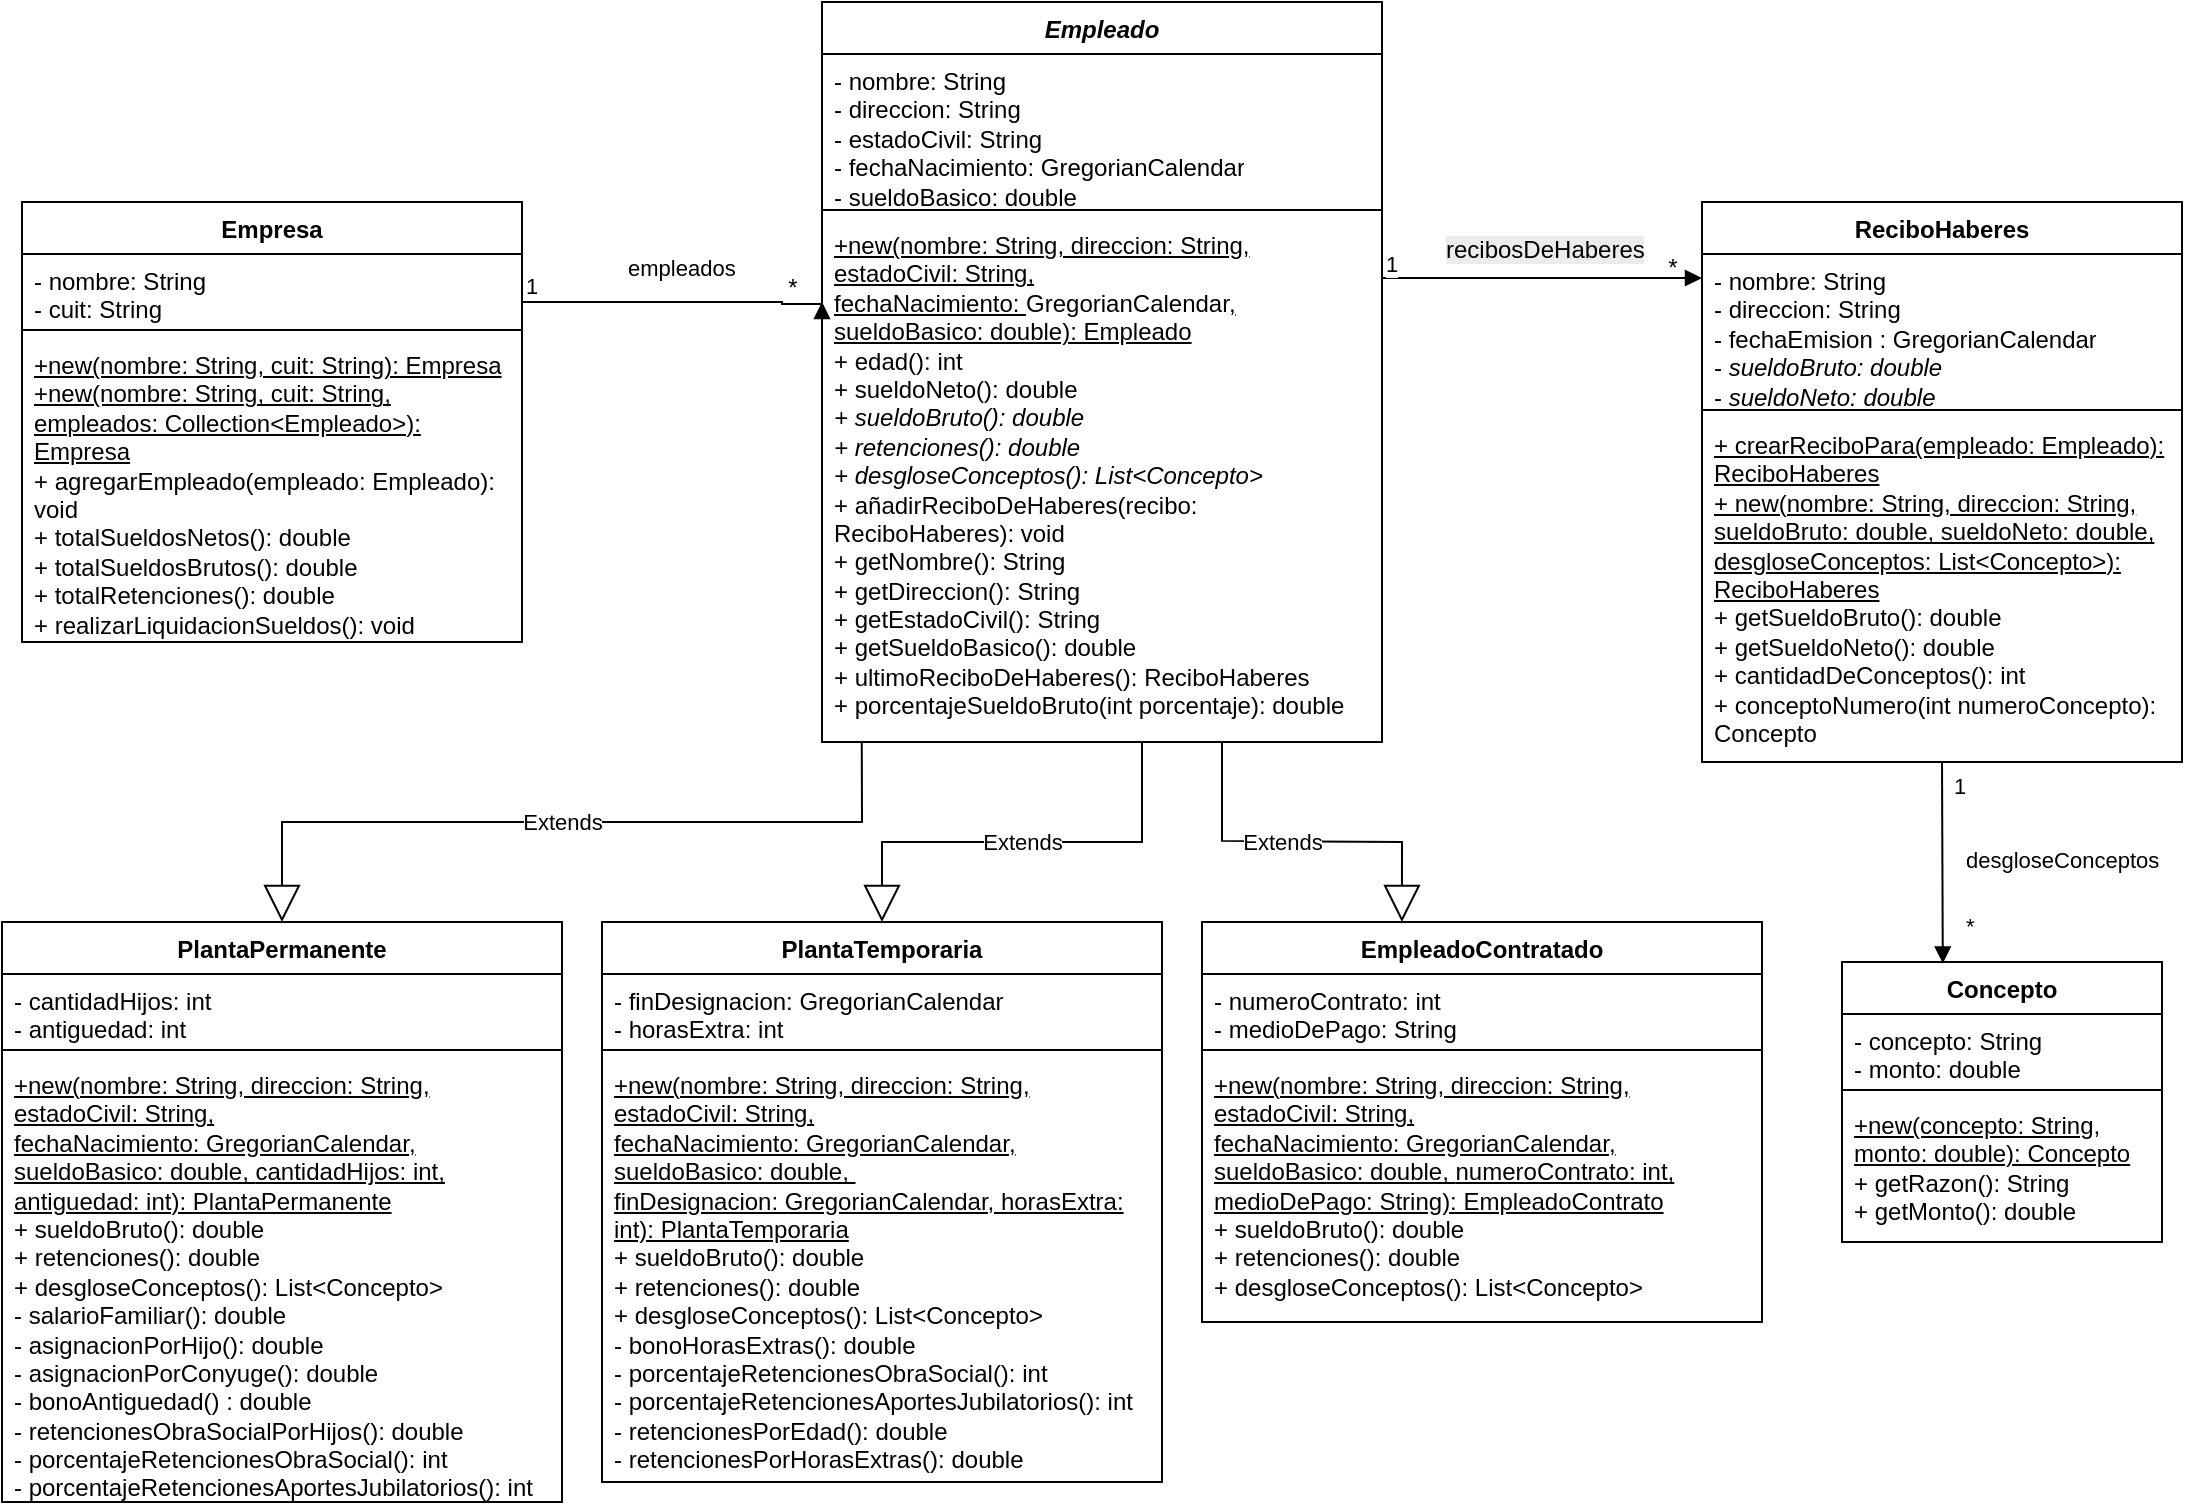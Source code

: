 <mxfile version="26.2.8">
  <diagram name="Página-1" id="iM1ATT2iUyX-c64W9mBz">
    <mxGraphModel dx="832" dy="432" grid="1" gridSize="10" guides="1" tooltips="1" connect="1" arrows="1" fold="1" page="1" pageScale="1" pageWidth="583" pageHeight="827" math="0" shadow="0">
      <root>
        <mxCell id="0" />
        <mxCell id="1" parent="0" />
        <mxCell id="am1LV9LO4R9SNQOCWqpo-2" value="Empresa" style="swimlane;fontStyle=1;align=center;verticalAlign=top;childLayout=stackLayout;horizontal=1;startSize=26;horizontalStack=0;resizeParent=1;resizeParentMax=0;resizeLast=0;collapsible=1;marginBottom=0;whiteSpace=wrap;html=1;" parent="1" vertex="1">
          <mxGeometry x="40" y="170" width="250" height="220" as="geometry" />
        </mxCell>
        <mxCell id="am1LV9LO4R9SNQOCWqpo-3" value="- nombre: String&lt;div&gt;- cuit: String&lt;/div&gt;" style="text;strokeColor=none;fillColor=none;align=left;verticalAlign=top;spacingLeft=4;spacingRight=4;overflow=hidden;rotatable=0;points=[[0,0.5],[1,0.5]];portConstraint=eastwest;whiteSpace=wrap;html=1;" parent="am1LV9LO4R9SNQOCWqpo-2" vertex="1">
          <mxGeometry y="26" width="250" height="34" as="geometry" />
        </mxCell>
        <mxCell id="am1LV9LO4R9SNQOCWqpo-4" value="" style="line;strokeWidth=1;fillColor=none;align=left;verticalAlign=middle;spacingTop=-1;spacingLeft=3;spacingRight=3;rotatable=0;labelPosition=right;points=[];portConstraint=eastwest;strokeColor=inherit;" parent="am1LV9LO4R9SNQOCWqpo-2" vertex="1">
          <mxGeometry y="60" width="250" height="8" as="geometry" />
        </mxCell>
        <mxCell id="am1LV9LO4R9SNQOCWqpo-5" value="&lt;div&gt;&lt;u&gt;+new(nombre: String, cuit: String): Empresa&lt;/u&gt;&lt;u&gt;&lt;br&gt;+new(nombre: String, cuit: String, empleados: Collection&amp;lt;Empleado&amp;gt;): Empresa&lt;/u&gt;&lt;/div&gt;&lt;div&gt;+ agregarEmpleado(empleado: Empleado): void&lt;/div&gt;+ totalSueldosNetos(): double&lt;br&gt;+ totalSueldosBrutos(): double&lt;br&gt;+ totalRetenciones(): double&lt;br&gt;+ realizarLiquidacionSueldos(): void&lt;div&gt;&lt;br/&gt;&lt;/div&gt;" style="text;strokeColor=none;fillColor=none;align=left;verticalAlign=top;spacingLeft=4;spacingRight=4;overflow=hidden;rotatable=0;points=[[0,0.5],[1,0.5]];portConstraint=eastwest;whiteSpace=wrap;html=1;" parent="am1LV9LO4R9SNQOCWqpo-2" vertex="1">
          <mxGeometry y="68" width="250" height="152" as="geometry" />
        </mxCell>
        <mxCell id="am1LV9LO4R9SNQOCWqpo-6" value="&lt;i&gt;Empleado&lt;/i&gt;" style="swimlane;fontStyle=1;align=center;verticalAlign=top;childLayout=stackLayout;horizontal=1;startSize=26;horizontalStack=0;resizeParent=1;resizeParentMax=0;resizeLast=0;collapsible=1;marginBottom=0;whiteSpace=wrap;html=1;" parent="1" vertex="1">
          <mxGeometry x="440" y="70" width="280" height="370" as="geometry">
            <mxRectangle x="440" y="170" width="90" height="30" as="alternateBounds" />
          </mxGeometry>
        </mxCell>
        <mxCell id="am1LV9LO4R9SNQOCWqpo-7" value="- nombre: String&lt;div&gt;- direccion: String&lt;/div&gt;&lt;div&gt;- estadoCivil: String&lt;/div&gt;&lt;div&gt;- fechaNacimiento: GregorianCalendar&lt;br&gt;- sueldoBasico: double&lt;br&gt;&lt;/div&gt;" style="text;strokeColor=none;fillColor=none;align=left;verticalAlign=top;spacingLeft=4;spacingRight=4;overflow=hidden;rotatable=0;points=[[0,0.5],[1,0.5]];portConstraint=eastwest;whiteSpace=wrap;html=1;" parent="am1LV9LO4R9SNQOCWqpo-6" vertex="1">
          <mxGeometry y="26" width="280" height="74" as="geometry" />
        </mxCell>
        <mxCell id="am1LV9LO4R9SNQOCWqpo-8" value="" style="line;strokeWidth=1;fillColor=none;align=left;verticalAlign=middle;spacingTop=-1;spacingLeft=3;spacingRight=3;rotatable=0;labelPosition=right;points=[];portConstraint=eastwest;strokeColor=inherit;" parent="am1LV9LO4R9SNQOCWqpo-6" vertex="1">
          <mxGeometry y="100" width="280" height="8" as="geometry" />
        </mxCell>
        <mxCell id="am1LV9LO4R9SNQOCWqpo-9" value="&lt;u&gt;+new(nombre: String, direccion: String, estadoCivil: String, fechaNacimiento:&amp;nbsp;&lt;/u&gt;GregorianCalendar&lt;u&gt;, sueldoBasico: double): Empleado&lt;/u&gt;&lt;br&gt;+ edad(): int&lt;br&gt;+ sueldoNeto()&lt;span style=&quot;color: light-dark(rgb(0, 0, 0), rgb(255, 255, 255)); background-color: transparent;&quot;&gt;: double&lt;/span&gt;&lt;br&gt;&lt;div&gt;&lt;i&gt;+ sueldoBruto(): double&lt;br&gt;+ retenciones()&lt;span style=&quot;background-color: transparent; color: light-dark(rgb(0, 0, 0), rgb(255, 255, 255));&quot;&gt;: double&lt;/span&gt;&lt;/i&gt;&lt;/div&gt;&lt;div&gt;&lt;span style=&quot;background-color: transparent; color: light-dark(rgb(0, 0, 0), rgb(255, 255, 255));&quot;&gt;&lt;i&gt;+ desgloseConceptos(): List&amp;lt;Concepto&amp;gt;&lt;br&gt;&lt;/i&gt;&lt;/span&gt;+ añadirReciboDeHaberes(recibo: ReciboHaberes): void&lt;br&gt;+ getNombre(): String&lt;/div&gt;&lt;div&gt;+ getDireccion(): String&lt;/div&gt;&lt;div&gt;+ getEstadoCivil(): String&lt;br&gt;+ getSueldoBasico(): double&lt;/div&gt;&lt;div&gt;+ ultimoReciboDeHaberes(): ReciboHaberes&lt;/div&gt;&lt;div&gt;+ porcentajeSueldoBruto(int porcentaje): double&lt;i&gt;&lt;/i&gt;&lt;/div&gt;" style="text;strokeColor=none;fillColor=none;align=left;verticalAlign=top;spacingLeft=4;spacingRight=4;overflow=hidden;rotatable=0;points=[[0,0.5],[1,0.5]];portConstraint=eastwest;whiteSpace=wrap;html=1;" parent="am1LV9LO4R9SNQOCWqpo-6" vertex="1">
          <mxGeometry y="108" width="280" height="262" as="geometry" />
        </mxCell>
        <mxCell id="am1LV9LO4R9SNQOCWqpo-14" value="empleados" style="endArrow=block;endFill=1;html=1;edgeStyle=orthogonalEdgeStyle;align=left;verticalAlign=top;rounded=0;" parent="1" edge="1">
          <mxGeometry x="-0.338" y="30" relative="1" as="geometry">
            <mxPoint x="290" y="220" as="sourcePoint" />
            <mxPoint x="440" y="220" as="targetPoint" />
            <Array as="points">
              <mxPoint x="420" y="220" />
              <mxPoint x="420" y="221" />
            </Array>
            <mxPoint as="offset" />
          </mxGeometry>
        </mxCell>
        <mxCell id="am1LV9LO4R9SNQOCWqpo-15" value="1" style="edgeLabel;resizable=0;html=1;align=left;verticalAlign=bottom;" parent="am1LV9LO4R9SNQOCWqpo-14" connectable="0" vertex="1">
          <mxGeometry x="-1" relative="1" as="geometry" />
        </mxCell>
        <mxCell id="am1LV9LO4R9SNQOCWqpo-16" value="*" style="text;html=1;align=center;verticalAlign=middle;resizable=0;points=[];autosize=1;strokeColor=none;fillColor=none;" parent="1" vertex="1">
          <mxGeometry x="410" y="198" width="30" height="30" as="geometry" />
        </mxCell>
        <mxCell id="am1LV9LO4R9SNQOCWqpo-19" value="PlantaPermanente" style="swimlane;fontStyle=1;align=center;verticalAlign=top;childLayout=stackLayout;horizontal=1;startSize=26;horizontalStack=0;resizeParent=1;resizeParentMax=0;resizeLast=0;collapsible=1;marginBottom=0;whiteSpace=wrap;html=1;" parent="1" vertex="1">
          <mxGeometry x="30" y="530" width="280" height="290" as="geometry" />
        </mxCell>
        <mxCell id="am1LV9LO4R9SNQOCWqpo-20" value="- cantidadHijos: int&lt;div&gt;- antiguedad: int&lt;/div&gt;" style="text;strokeColor=none;fillColor=none;align=left;verticalAlign=top;spacingLeft=4;spacingRight=4;overflow=hidden;rotatable=0;points=[[0,0.5],[1,0.5]];portConstraint=eastwest;whiteSpace=wrap;html=1;" parent="am1LV9LO4R9SNQOCWqpo-19" vertex="1">
          <mxGeometry y="26" width="280" height="34" as="geometry" />
        </mxCell>
        <mxCell id="am1LV9LO4R9SNQOCWqpo-21" value="" style="line;strokeWidth=1;fillColor=none;align=left;verticalAlign=middle;spacingTop=-1;spacingLeft=3;spacingRight=3;rotatable=0;labelPosition=right;points=[];portConstraint=eastwest;strokeColor=inherit;" parent="am1LV9LO4R9SNQOCWqpo-19" vertex="1">
          <mxGeometry y="60" width="280" height="8" as="geometry" />
        </mxCell>
        <mxCell id="am1LV9LO4R9SNQOCWqpo-22" value="&lt;u&gt;+new(&lt;/u&gt;&lt;u&gt;nombre: String, direccion: String, estadoCivil: String, fechaNacimiento:&amp;nbsp;GregorianCalendar, sueldoBasico: double,&amp;nbsp;&lt;/u&gt;&lt;u&gt;cantidadHijos: int, antiguedad: int): PlantaPermanente&lt;/u&gt;&lt;br&gt;+ sueldoBruto(): double&lt;br&gt;+ retenciones()&lt;span style=&quot;color: light-dark(rgb(0, 0, 0), rgb(255, 255, 255)); background-color: transparent;&quot;&gt;: double&lt;br&gt;&lt;/span&gt;+ desgloseConceptos(): List&amp;lt;Concepto&amp;gt;&lt;span style=&quot;color: light-dark(rgb(0, 0, 0), rgb(255, 255, 255)); background-color: transparent;&quot;&gt;&lt;br&gt;- salarioFamiliar(): double&lt;br&gt;- asignacionPorHijo(): double&lt;/span&gt;&lt;div&gt;&lt;span style=&quot;color: light-dark(rgb(0, 0, 0), rgb(255, 255, 255)); background-color: transparent;&quot;&gt;- asignacionPorConyuge(): double&lt;/span&gt;&lt;/div&gt;&lt;div&gt;&lt;span style=&quot;color: light-dark(rgb(0, 0, 0), rgb(255, 255, 255)); background-color: transparent;&quot;&gt;- bonoAntiguedad() : double&lt;br&gt;- retencionesObraSocialPorHijos(): double&lt;br&gt;&lt;/span&gt;- porcentajeRetencionesObraSocial(): int&lt;span style=&quot;color: light-dark(rgb(0, 0, 0), rgb(255, 255, 255)); background-color: transparent;&quot;&gt;&lt;br&gt;&lt;/span&gt;- porcentajeRetencionesAportesJubilatorios(): int&lt;span style=&quot;color: light-dark(rgb(0, 0, 0), rgb(255, 255, 255)); background-color: transparent;&quot;&gt;&lt;/span&gt;&lt;/div&gt;" style="text;strokeColor=none;fillColor=none;align=left;verticalAlign=top;spacingLeft=4;spacingRight=4;overflow=hidden;rotatable=0;points=[[0,0.5],[1,0.5]];portConstraint=eastwest;whiteSpace=wrap;html=1;" parent="am1LV9LO4R9SNQOCWqpo-19" vertex="1">
          <mxGeometry y="68" width="280" height="222" as="geometry" />
        </mxCell>
        <mxCell id="am1LV9LO4R9SNQOCWqpo-23" value="Extends" style="endArrow=block;endSize=16;endFill=0;html=1;rounded=0;entryX=0.5;entryY=0;entryDx=0;entryDy=0;" parent="1" target="am1LV9LO4R9SNQOCWqpo-33" edge="1">
          <mxGeometry width="160" relative="1" as="geometry">
            <mxPoint x="600" y="440" as="sourcePoint" />
            <mxPoint x="840.1" y="499.44" as="targetPoint" />
            <Array as="points">
              <mxPoint x="600" y="490" />
              <mxPoint x="470" y="490" />
            </Array>
          </mxGeometry>
        </mxCell>
        <mxCell id="am1LV9LO4R9SNQOCWqpo-26" value="Extends" style="endArrow=block;endSize=16;endFill=0;html=1;rounded=0;entryX=0.5;entryY=0;entryDx=0;entryDy=0;exitX=0.071;exitY=0.998;exitDx=0;exitDy=0;exitPerimeter=0;" parent="1" source="am1LV9LO4R9SNQOCWqpo-9" target="am1LV9LO4R9SNQOCWqpo-19" edge="1">
          <mxGeometry width="160" relative="1" as="geometry">
            <mxPoint x="460" y="460" as="sourcePoint" />
            <mxPoint x="520.17" y="531" as="targetPoint" />
            <Array as="points">
              <mxPoint x="460" y="480" />
              <mxPoint x="170" y="480" />
            </Array>
          </mxGeometry>
        </mxCell>
        <mxCell id="am1LV9LO4R9SNQOCWqpo-33" value="PlantaTemporaria" style="swimlane;fontStyle=1;align=center;verticalAlign=top;childLayout=stackLayout;horizontal=1;startSize=26;horizontalStack=0;resizeParent=1;resizeParentMax=0;resizeLast=0;collapsible=1;marginBottom=0;whiteSpace=wrap;html=1;" parent="1" vertex="1">
          <mxGeometry x="330" y="530" width="280" height="280" as="geometry" />
        </mxCell>
        <mxCell id="am1LV9LO4R9SNQOCWqpo-34" value="- finDesignacion:&amp;nbsp;&lt;span style=&quot;color: light-dark(rgb(0, 0, 0), rgb(255, 255, 255)); background-color: transparent;&quot;&gt;GregorianCalendar&lt;/span&gt;&lt;div&gt;- horasExtra: int&lt;br&gt;&lt;br&gt;&lt;/div&gt;" style="text;strokeColor=none;fillColor=none;align=left;verticalAlign=top;spacingLeft=4;spacingRight=4;overflow=hidden;rotatable=0;points=[[0,0.5],[1,0.5]];portConstraint=eastwest;whiteSpace=wrap;html=1;" parent="am1LV9LO4R9SNQOCWqpo-33" vertex="1">
          <mxGeometry y="26" width="280" height="34" as="geometry" />
        </mxCell>
        <mxCell id="am1LV9LO4R9SNQOCWqpo-35" value="" style="line;strokeWidth=1;fillColor=none;align=left;verticalAlign=middle;spacingTop=-1;spacingLeft=3;spacingRight=3;rotatable=0;labelPosition=right;points=[];portConstraint=eastwest;strokeColor=inherit;" parent="am1LV9LO4R9SNQOCWqpo-33" vertex="1">
          <mxGeometry y="60" width="280" height="8" as="geometry" />
        </mxCell>
        <mxCell id="am1LV9LO4R9SNQOCWqpo-36" value="&lt;div&gt;&lt;u&gt;+new(&lt;/u&gt;&lt;u style=&quot;background-color: transparent; color: light-dark(rgb(0, 0, 0), rgb(255, 255, 255));&quot;&gt;nombre: String, direccion: String, estadoCivil: String, fechaNacimiento:&amp;nbsp;&lt;/u&gt;&lt;span style=&quot;background-color: transparent; color: light-dark(rgb(0, 0, 0), rgb(255, 255, 255));&quot;&gt;&lt;u&gt;GregorianCalendar&lt;/u&gt;&lt;/span&gt;&lt;u style=&quot;background-color: transparent; color: light-dark(rgb(0, 0, 0), rgb(255, 255, 255));&quot;&gt;, sueldoBasico: double,&amp;nbsp;&lt;/u&gt;&lt;/div&gt;&lt;div&gt;&lt;u style=&quot;background-color: transparent; color: light-dark(rgb(0, 0, 0), rgb(255, 255, 255));&quot;&gt;finDesignacion:&amp;nbsp;GregorianCalendar, horasExtra: int): PlantaTemporaria&lt;/u&gt;&lt;/div&gt;+ sueldoBruto(): double&lt;br&gt;+ retenciones()&lt;span style=&quot;color: light-dark(rgb(0, 0, 0), rgb(255, 255, 255)); background-color: transparent;&quot;&gt;: double&lt;br&gt;&lt;/span&gt;+ desgloseConceptos(): List&amp;lt;Concepto&amp;gt;&lt;span style=&quot;color: light-dark(rgb(0, 0, 0), rgb(255, 255, 255)); background-color: transparent;&quot;&gt;&lt;br&gt;- bonoHorasExtras(): double&lt;br&gt;&lt;/span&gt;- porcentajeRetencionesObraSocial(): int&lt;span style=&quot;color: light-dark(rgb(0, 0, 0), rgb(255, 255, 255)); background-color: transparent;&quot;&gt;&lt;br&gt;&lt;/span&gt;- porcentajeRetencionesAportesJubilatorios(): int&lt;span style=&quot;color: light-dark(rgb(0, 0, 0), rgb(255, 255, 255)); background-color: transparent;&quot;&gt;&amp;nbsp;&lt;br&gt;- retencionesPorEdad(): double&lt;br&gt;&lt;/span&gt;- retencionesPorHorasExtras(): double&lt;span style=&quot;color: light-dark(rgb(0, 0, 0), rgb(255, 255, 255)); background-color: transparent;&quot;&gt;&lt;/span&gt;" style="text;strokeColor=none;fillColor=none;align=left;verticalAlign=top;spacingLeft=4;spacingRight=4;overflow=hidden;rotatable=0;points=[[0,0.5],[1,0.5]];portConstraint=eastwest;whiteSpace=wrap;html=1;" parent="am1LV9LO4R9SNQOCWqpo-33" vertex="1">
          <mxGeometry y="68" width="280" height="212" as="geometry" />
        </mxCell>
        <mxCell id="am1LV9LO4R9SNQOCWqpo-38" value="ReciboHaberes" style="swimlane;fontStyle=1;align=center;verticalAlign=top;childLayout=stackLayout;horizontal=1;startSize=26;horizontalStack=0;resizeParent=1;resizeParentMax=0;resizeLast=0;collapsible=1;marginBottom=0;whiteSpace=wrap;html=1;" parent="1" vertex="1">
          <mxGeometry x="880" y="170" width="240" height="280" as="geometry" />
        </mxCell>
        <mxCell id="am1LV9LO4R9SNQOCWqpo-39" value="- nombre: String&lt;div&gt;- direccion: String&lt;/div&gt;&lt;div&gt;- fechaEmision : GregorianCalendar&lt;br&gt;-&lt;i style=&quot;background-color: transparent; color: light-dark(rgb(0, 0, 0), rgb(255, 255, 255));&quot;&gt;&amp;nbsp;sueldoBruto: double&lt;br&gt;&lt;/i&gt;-&lt;i style=&quot;color: light-dark(rgb(0, 0, 0), rgb(255, 255, 255)); background-color: transparent;&quot;&gt;&amp;nbsp;sueldoNeto: double&lt;/i&gt;&lt;/div&gt;" style="text;strokeColor=none;fillColor=none;align=left;verticalAlign=top;spacingLeft=4;spacingRight=4;overflow=hidden;rotatable=0;points=[[0,0.5],[1,0.5]];portConstraint=eastwest;whiteSpace=wrap;html=1;" parent="am1LV9LO4R9SNQOCWqpo-38" vertex="1">
          <mxGeometry y="26" width="240" height="74" as="geometry" />
        </mxCell>
        <mxCell id="am1LV9LO4R9SNQOCWqpo-40" value="" style="line;strokeWidth=1;fillColor=none;align=left;verticalAlign=middle;spacingTop=-1;spacingLeft=3;spacingRight=3;rotatable=0;labelPosition=right;points=[];portConstraint=eastwest;strokeColor=inherit;" parent="am1LV9LO4R9SNQOCWqpo-38" vertex="1">
          <mxGeometry y="100" width="240" height="8" as="geometry" />
        </mxCell>
        <mxCell id="am1LV9LO4R9SNQOCWqpo-41" value="&lt;u&gt;+ crearReciboPara(empleado: Empleado): ReciboHaberes&lt;/u&gt;&lt;br&gt;&lt;u&gt;+ new(nombre: String, direccion: String, sueldoBruto: double, sueldoNeto: double, desgloseConceptos: List&amp;lt;Concepto&amp;gt;): ReciboHaberes&lt;/u&gt;&lt;br&gt;+ getSueldoBruto(): double&lt;br&gt;+ getSueldoNeto(): double&lt;div&gt;+ cantidadDeConceptos(): int&lt;br&gt;+ conceptoNumero(int numeroConcepto): Concepto&lt;/div&gt;" style="text;strokeColor=none;fillColor=none;align=left;verticalAlign=top;spacingLeft=4;spacingRight=4;overflow=hidden;rotatable=0;points=[[0,0.5],[1,0.5]];portConstraint=eastwest;whiteSpace=wrap;html=1;" parent="am1LV9LO4R9SNQOCWqpo-38" vertex="1">
          <mxGeometry y="108" width="240" height="172" as="geometry" />
        </mxCell>
        <mxCell id="am1LV9LO4R9SNQOCWqpo-43" value="&lt;span style=&quot;font-size: 12px; text-wrap-mode: wrap; background-color: rgb(236, 236, 236);&quot;&gt;recibosDeHaberes&lt;/span&gt;" style="endArrow=block;endFill=1;html=1;edgeStyle=orthogonalEdgeStyle;align=left;verticalAlign=top;rounded=0;" parent="1" target="am1LV9LO4R9SNQOCWqpo-39" edge="1">
          <mxGeometry x="-0.287" y="28" relative="1" as="geometry">
            <mxPoint x="720" y="250" as="sourcePoint" />
            <mxPoint x="880" y="230" as="targetPoint" />
            <Array as="points">
              <mxPoint x="720" y="208" />
            </Array>
            <mxPoint as="offset" />
          </mxGeometry>
        </mxCell>
        <mxCell id="am1LV9LO4R9SNQOCWqpo-44" value="1" style="edgeLabel;resizable=0;html=1;align=left;verticalAlign=bottom;" parent="am1LV9LO4R9SNQOCWqpo-43" connectable="0" vertex="1">
          <mxGeometry x="-1" relative="1" as="geometry">
            <mxPoint y="-41" as="offset" />
          </mxGeometry>
        </mxCell>
        <mxCell id="am1LV9LO4R9SNQOCWqpo-45" value="*" style="text;html=1;align=center;verticalAlign=middle;resizable=0;points=[];autosize=1;strokeColor=none;fillColor=none;" parent="1" vertex="1">
          <mxGeometry x="850" y="188" width="30" height="30" as="geometry" />
        </mxCell>
        <mxCell id="am1LV9LO4R9SNQOCWqpo-51" value="Concepto" style="swimlane;fontStyle=1;align=center;verticalAlign=top;childLayout=stackLayout;horizontal=1;startSize=26;horizontalStack=0;resizeParent=1;resizeParentMax=0;resizeLast=0;collapsible=1;marginBottom=0;whiteSpace=wrap;html=1;" parent="1" vertex="1">
          <mxGeometry x="950" y="550" width="160" height="140" as="geometry" />
        </mxCell>
        <mxCell id="am1LV9LO4R9SNQOCWqpo-52" value="- concepto: String&lt;div&gt;- monto: double&lt;/div&gt;" style="text;strokeColor=none;fillColor=none;align=left;verticalAlign=top;spacingLeft=4;spacingRight=4;overflow=hidden;rotatable=0;points=[[0,0.5],[1,0.5]];portConstraint=eastwest;whiteSpace=wrap;html=1;" parent="am1LV9LO4R9SNQOCWqpo-51" vertex="1">
          <mxGeometry y="26" width="160" height="34" as="geometry" />
        </mxCell>
        <mxCell id="am1LV9LO4R9SNQOCWqpo-53" value="" style="line;strokeWidth=1;fillColor=none;align=left;verticalAlign=middle;spacingTop=-1;spacingLeft=3;spacingRight=3;rotatable=0;labelPosition=right;points=[];portConstraint=eastwest;strokeColor=inherit;" parent="am1LV9LO4R9SNQOCWqpo-51" vertex="1">
          <mxGeometry y="60" width="160" height="8" as="geometry" />
        </mxCell>
        <mxCell id="am1LV9LO4R9SNQOCWqpo-54" value="&lt;u&gt;+new(concepto: String, monto: double): Concepto&lt;/u&gt;&lt;br&gt;+ getRazon(): String&lt;br&gt;+ getMonto(): double" style="text;strokeColor=none;fillColor=none;align=left;verticalAlign=top;spacingLeft=4;spacingRight=4;overflow=hidden;rotatable=0;points=[[0,0.5],[1,0.5]];portConstraint=eastwest;whiteSpace=wrap;html=1;" parent="am1LV9LO4R9SNQOCWqpo-51" vertex="1">
          <mxGeometry y="68" width="160" height="72" as="geometry" />
        </mxCell>
        <mxCell id="am1LV9LO4R9SNQOCWqpo-55" value="desgloseConceptos" style="endArrow=block;endFill=1;html=1;edgeStyle=orthogonalEdgeStyle;align=left;verticalAlign=top;rounded=0;entryX=0.315;entryY=0.005;entryDx=0;entryDy=0;entryPerimeter=0;" parent="1" target="am1LV9LO4R9SNQOCWqpo-51" edge="1">
          <mxGeometry x="-0.279" y="10" relative="1" as="geometry">
            <mxPoint x="1000" y="450" as="sourcePoint" />
            <mxPoint x="1001" y="530" as="targetPoint" />
            <Array as="points">
              <mxPoint x="1000" y="450" />
            </Array>
            <mxPoint as="offset" />
          </mxGeometry>
        </mxCell>
        <mxCell id="am1LV9LO4R9SNQOCWqpo-56" value="1" style="edgeLabel;resizable=0;html=1;align=left;verticalAlign=bottom;" parent="am1LV9LO4R9SNQOCWqpo-55" connectable="0" vertex="1">
          <mxGeometry x="-1" relative="1" as="geometry">
            <mxPoint x="4" y="20" as="offset" />
          </mxGeometry>
        </mxCell>
        <mxCell id="am1LV9LO4R9SNQOCWqpo-57" value="*" style="edgeLabel;resizable=0;html=1;align=left;verticalAlign=bottom;" parent="1" connectable="0" vertex="1">
          <mxGeometry x="1010" y="540" as="geometry" />
        </mxCell>
        <mxCell id="I9jUU7YtZVlhG6TsiBNn-1" value="EmpleadoContratado" style="swimlane;fontStyle=1;align=center;verticalAlign=top;childLayout=stackLayout;horizontal=1;startSize=26;horizontalStack=0;resizeParent=1;resizeParentMax=0;resizeLast=0;collapsible=1;marginBottom=0;whiteSpace=wrap;html=1;" vertex="1" parent="1">
          <mxGeometry x="630" y="530" width="280" height="200" as="geometry" />
        </mxCell>
        <mxCell id="I9jUU7YtZVlhG6TsiBNn-2" value="- numeroContrato:&amp;nbsp;&lt;span style=&quot;color: light-dark(rgb(0, 0, 0), rgb(255, 255, 255)); background-color: transparent;&quot;&gt;int&lt;/span&gt;&lt;div&gt;- medioDePago: String&lt;br&gt;&lt;br&gt;&lt;/div&gt;" style="text;strokeColor=none;fillColor=none;align=left;verticalAlign=top;spacingLeft=4;spacingRight=4;overflow=hidden;rotatable=0;points=[[0,0.5],[1,0.5]];portConstraint=eastwest;whiteSpace=wrap;html=1;" vertex="1" parent="I9jUU7YtZVlhG6TsiBNn-1">
          <mxGeometry y="26" width="280" height="34" as="geometry" />
        </mxCell>
        <mxCell id="I9jUU7YtZVlhG6TsiBNn-3" value="" style="line;strokeWidth=1;fillColor=none;align=left;verticalAlign=middle;spacingTop=-1;spacingLeft=3;spacingRight=3;rotatable=0;labelPosition=right;points=[];portConstraint=eastwest;strokeColor=inherit;" vertex="1" parent="I9jUU7YtZVlhG6TsiBNn-1">
          <mxGeometry y="60" width="280" height="8" as="geometry" />
        </mxCell>
        <mxCell id="I9jUU7YtZVlhG6TsiBNn-4" value="&lt;div&gt;&lt;u&gt;+new(&lt;/u&gt;&lt;u style=&quot;background-color: transparent; color: light-dark(rgb(0, 0, 0), rgb(255, 255, 255));&quot;&gt;nombre: String, direccion: String, estadoCivil: String, fechaNacimiento:&amp;nbsp;&lt;/u&gt;&lt;span style=&quot;background-color: transparent; color: light-dark(rgb(0, 0, 0), rgb(255, 255, 255));&quot;&gt;&lt;u&gt;GregorianCalendar&lt;/u&gt;&lt;/span&gt;&lt;u style=&quot;background-color: transparent; color: light-dark(rgb(0, 0, 0), rgb(255, 255, 255));&quot;&gt;, sueldoBasico: double,&amp;nbsp;&lt;/u&gt;&lt;u style=&quot;background-color: transparent; color: light-dark(rgb(0, 0, 0), rgb(255, 255, 255));&quot;&gt;numeroContrato:&amp;nbsp;int, medioDePago: String): EmpleadoContrato&lt;/u&gt;&lt;/div&gt;+ sueldoBruto(): double&lt;br&gt;+ retenciones()&lt;span style=&quot;color: light-dark(rgb(0, 0, 0), rgb(255, 255, 255)); background-color: transparent;&quot;&gt;: double&lt;br&gt;&lt;/span&gt;+ desgloseConceptos(): List&amp;lt;Concepto&amp;gt;&lt;span style=&quot;color: light-dark(rgb(0, 0, 0), rgb(255, 255, 255)); background-color: transparent;&quot;&gt;&lt;br&gt;&lt;/span&gt;" style="text;strokeColor=none;fillColor=none;align=left;verticalAlign=top;spacingLeft=4;spacingRight=4;overflow=hidden;rotatable=0;points=[[0,0.5],[1,0.5]];portConstraint=eastwest;whiteSpace=wrap;html=1;" vertex="1" parent="I9jUU7YtZVlhG6TsiBNn-1">
          <mxGeometry y="68" width="280" height="132" as="geometry" />
        </mxCell>
        <mxCell id="I9jUU7YtZVlhG6TsiBNn-5" value="Extends" style="endArrow=block;endSize=16;endFill=0;html=1;rounded=0;entryX=0.357;entryY=0;entryDx=0;entryDy=0;entryPerimeter=0;" edge="1" parent="1" target="I9jUU7YtZVlhG6TsiBNn-1">
          <mxGeometry x="-0.115" width="160" relative="1" as="geometry">
            <mxPoint x="640" y="440" as="sourcePoint" />
            <mxPoint x="730" y="520" as="targetPoint" />
            <Array as="points">
              <mxPoint x="640" y="489.44" />
              <mxPoint x="730" y="490" />
            </Array>
            <mxPoint as="offset" />
          </mxGeometry>
        </mxCell>
      </root>
    </mxGraphModel>
  </diagram>
</mxfile>
